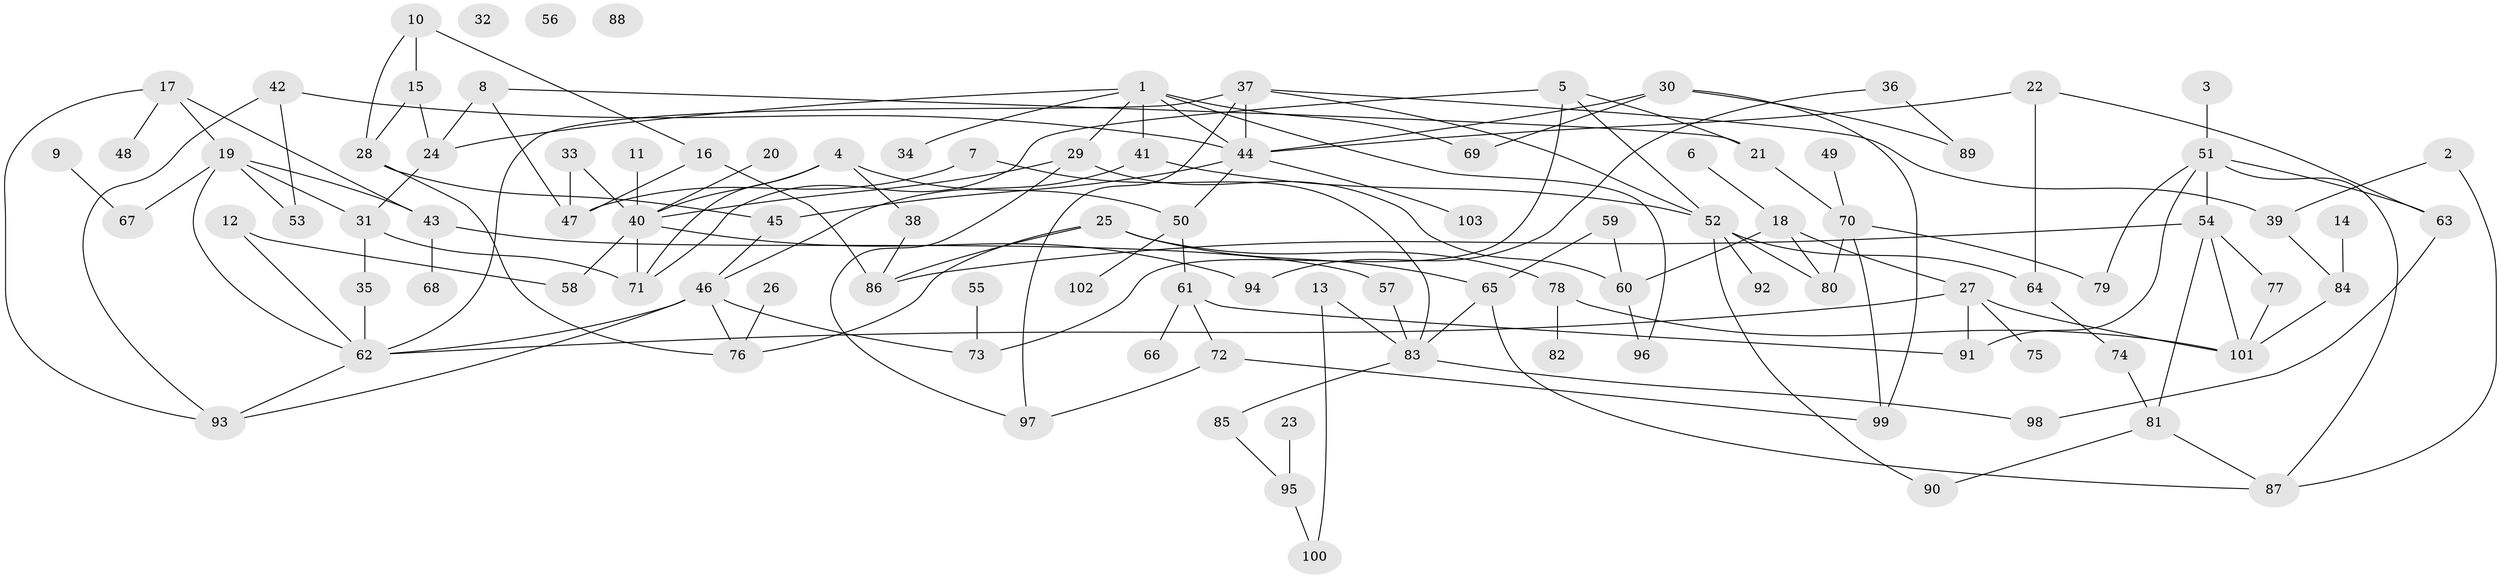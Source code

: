 // Generated by graph-tools (version 1.1) at 2025/49/03/09/25 03:49:03]
// undirected, 103 vertices, 152 edges
graph export_dot {
graph [start="1"]
  node [color=gray90,style=filled];
  1;
  2;
  3;
  4;
  5;
  6;
  7;
  8;
  9;
  10;
  11;
  12;
  13;
  14;
  15;
  16;
  17;
  18;
  19;
  20;
  21;
  22;
  23;
  24;
  25;
  26;
  27;
  28;
  29;
  30;
  31;
  32;
  33;
  34;
  35;
  36;
  37;
  38;
  39;
  40;
  41;
  42;
  43;
  44;
  45;
  46;
  47;
  48;
  49;
  50;
  51;
  52;
  53;
  54;
  55;
  56;
  57;
  58;
  59;
  60;
  61;
  62;
  63;
  64;
  65;
  66;
  67;
  68;
  69;
  70;
  71;
  72;
  73;
  74;
  75;
  76;
  77;
  78;
  79;
  80;
  81;
  82;
  83;
  84;
  85;
  86;
  87;
  88;
  89;
  90;
  91;
  92;
  93;
  94;
  95;
  96;
  97;
  98;
  99;
  100;
  101;
  102;
  103;
  1 -- 24;
  1 -- 29;
  1 -- 34;
  1 -- 41;
  1 -- 44;
  1 -- 69;
  1 -- 96;
  2 -- 39;
  2 -- 87;
  3 -- 51;
  4 -- 38;
  4 -- 40;
  4 -- 50;
  4 -- 71;
  5 -- 21;
  5 -- 52;
  5 -- 71;
  5 -- 73;
  6 -- 18;
  7 -- 47;
  7 -- 83;
  8 -- 21;
  8 -- 24;
  8 -- 47;
  9 -- 67;
  10 -- 15;
  10 -- 16;
  10 -- 28;
  11 -- 40;
  12 -- 58;
  12 -- 62;
  13 -- 83;
  13 -- 100;
  14 -- 84;
  15 -- 24;
  15 -- 28;
  16 -- 47;
  16 -- 86;
  17 -- 19;
  17 -- 43;
  17 -- 48;
  17 -- 93;
  18 -- 27;
  18 -- 60;
  18 -- 80;
  19 -- 31;
  19 -- 43;
  19 -- 53;
  19 -- 62;
  19 -- 67;
  20 -- 40;
  21 -- 70;
  22 -- 44;
  22 -- 63;
  22 -- 64;
  23 -- 95;
  24 -- 31;
  25 -- 65;
  25 -- 76;
  25 -- 78;
  25 -- 86;
  26 -- 76;
  27 -- 62;
  27 -- 75;
  27 -- 91;
  27 -- 101;
  28 -- 45;
  28 -- 76;
  29 -- 40;
  29 -- 60;
  29 -- 97;
  30 -- 44;
  30 -- 69;
  30 -- 89;
  30 -- 99;
  31 -- 35;
  31 -- 71;
  33 -- 40;
  33 -- 47;
  35 -- 62;
  36 -- 89;
  36 -- 94;
  37 -- 39;
  37 -- 44;
  37 -- 52;
  37 -- 62;
  37 -- 97;
  38 -- 86;
  39 -- 84;
  40 -- 58;
  40 -- 71;
  40 -- 94;
  41 -- 46;
  41 -- 52;
  42 -- 44;
  42 -- 53;
  42 -- 93;
  43 -- 57;
  43 -- 68;
  44 -- 45;
  44 -- 50;
  44 -- 103;
  45 -- 46;
  46 -- 62;
  46 -- 73;
  46 -- 76;
  46 -- 93;
  49 -- 70;
  50 -- 61;
  50 -- 102;
  51 -- 54;
  51 -- 63;
  51 -- 79;
  51 -- 87;
  51 -- 91;
  52 -- 64;
  52 -- 80;
  52 -- 90;
  52 -- 92;
  54 -- 77;
  54 -- 81;
  54 -- 86;
  54 -- 101;
  55 -- 73;
  57 -- 83;
  59 -- 60;
  59 -- 65;
  60 -- 96;
  61 -- 66;
  61 -- 72;
  61 -- 91;
  62 -- 93;
  63 -- 98;
  64 -- 74;
  65 -- 83;
  65 -- 87;
  70 -- 79;
  70 -- 80;
  70 -- 99;
  72 -- 97;
  72 -- 99;
  74 -- 81;
  77 -- 101;
  78 -- 82;
  78 -- 101;
  81 -- 87;
  81 -- 90;
  83 -- 85;
  83 -- 98;
  84 -- 101;
  85 -- 95;
  95 -- 100;
}

